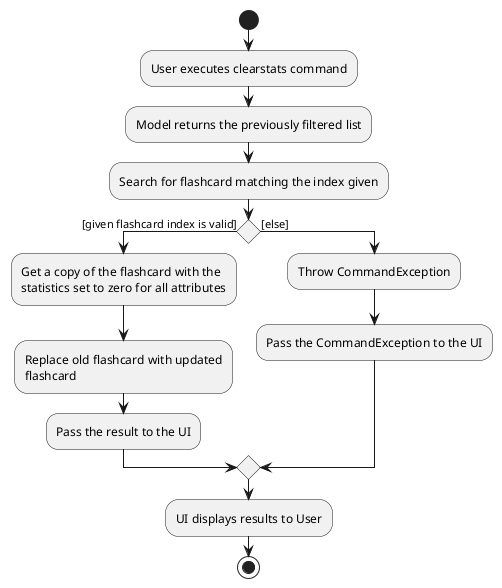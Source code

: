 @startuml
start
:User executes clearstats command;
:Model returns the previously filtered list;
:Search for flashcard matching the index given;

'Since the beta syntax does not support placing the condition outside the
'diamond we place it as the true branch instead.

if () then ([given flashcard index is valid])
    :Get a copy of the flashcard with the
    statistics set to zero for all attributes;
    :Replace old flashcard with updated
    flashcard;
    :Pass the result to the UI;
else ([else])
    :Throw CommandException;
    :Pass the CommandException to the UI;
endif
    :UI displays results to User;
stop
@enduml
